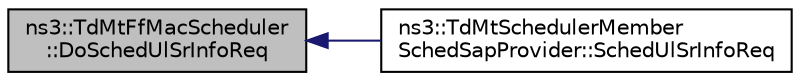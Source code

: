 digraph "ns3::TdMtFfMacScheduler::DoSchedUlSrInfoReq"
{
  edge [fontname="Helvetica",fontsize="10",labelfontname="Helvetica",labelfontsize="10"];
  node [fontname="Helvetica",fontsize="10",shape=record];
  rankdir="LR";
  Node1 [label="ns3::TdMtFfMacScheduler\l::DoSchedUlSrInfoReq",height=0.2,width=0.4,color="black", fillcolor="grey75", style="filled", fontcolor="black"];
  Node1 -> Node2 [dir="back",color="midnightblue",fontsize="10",style="solid"];
  Node2 [label="ns3::TdMtSchedulerMember\lSchedSapProvider::SchedUlSrInfoReq",height=0.2,width=0.4,color="black", fillcolor="white", style="filled",URL="$dc/df8/classns3_1_1TdMtSchedulerMemberSchedSapProvider.html#a190818dbd319621aabe69042e476e744"];
}
